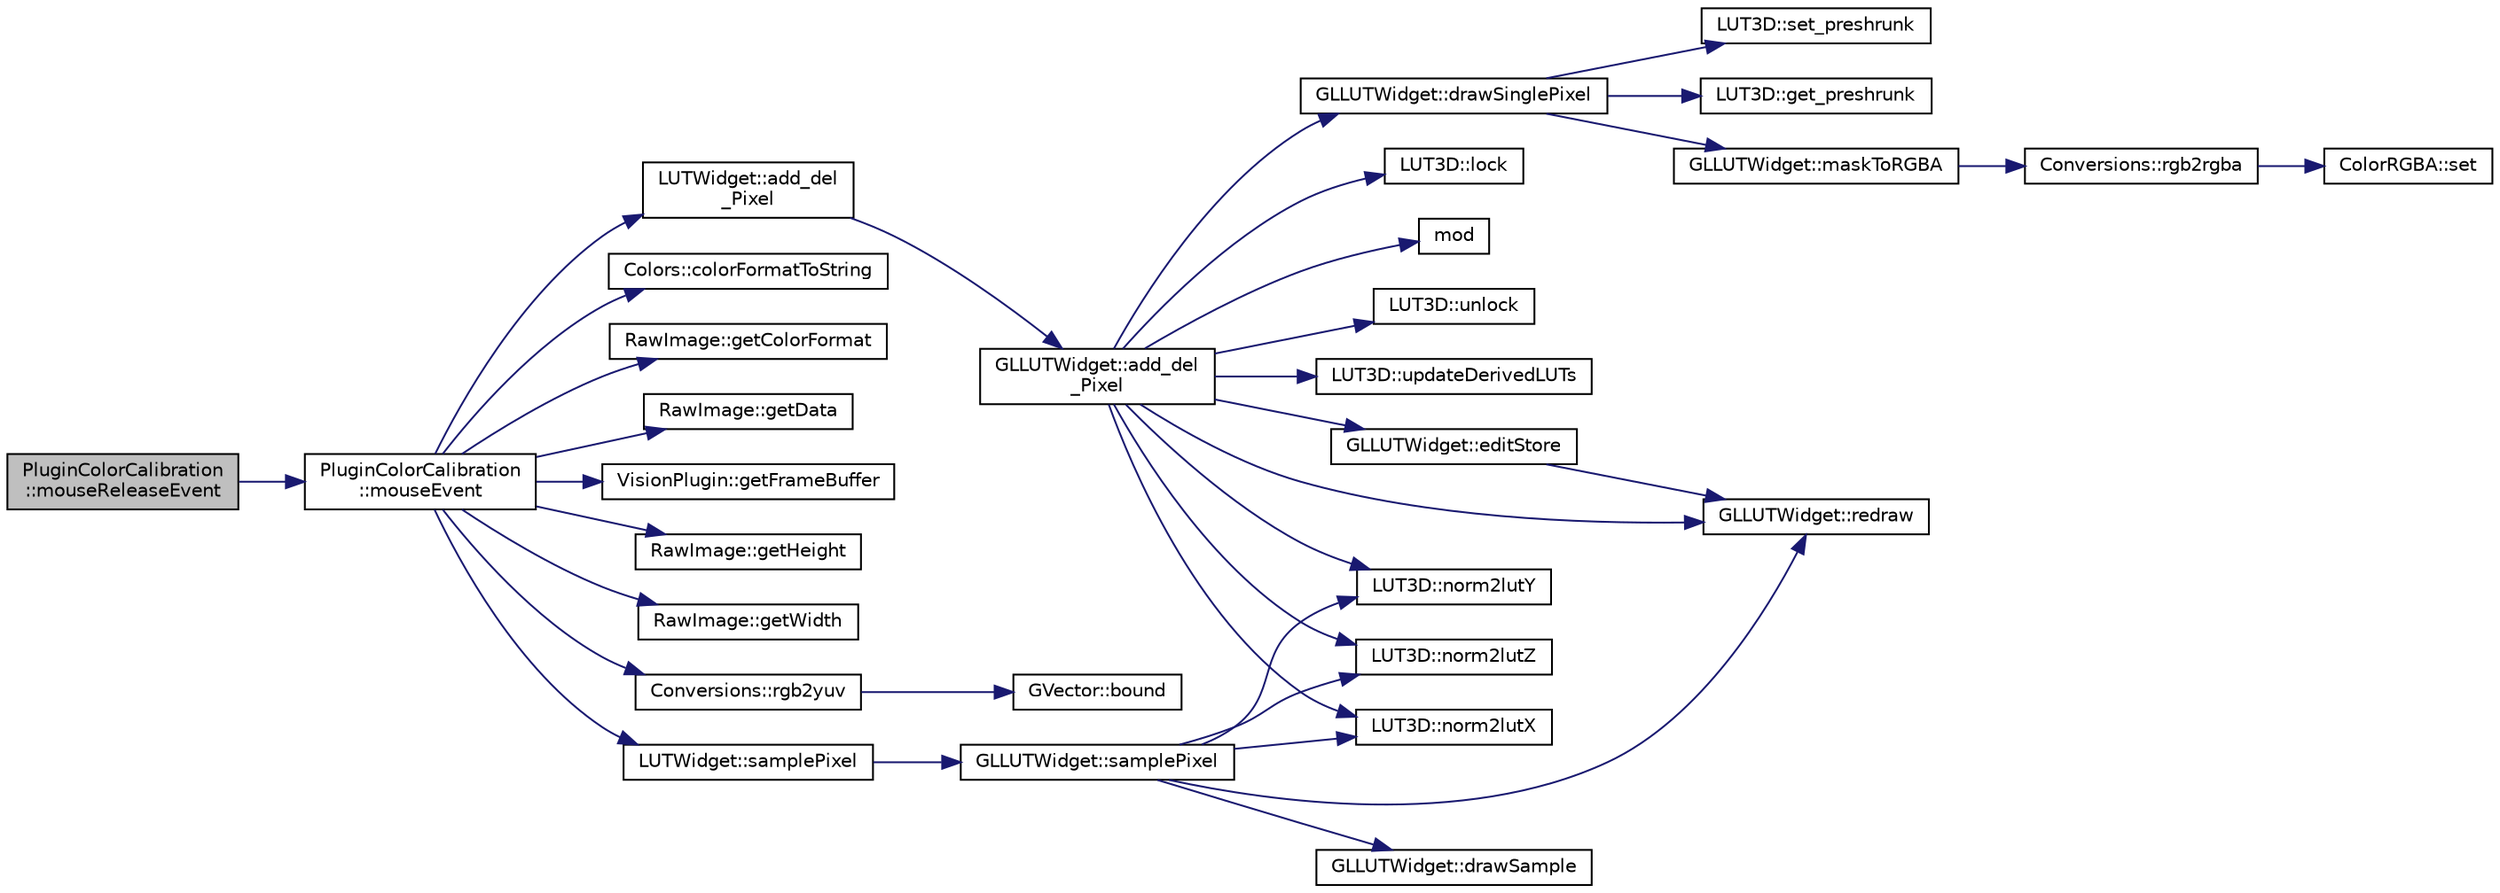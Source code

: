 digraph "PluginColorCalibration::mouseReleaseEvent"
{
 // INTERACTIVE_SVG=YES
  edge [fontname="Helvetica",fontsize="10",labelfontname="Helvetica",labelfontsize="10"];
  node [fontname="Helvetica",fontsize="10",shape=record];
  rankdir="LR";
  Node1 [label="PluginColorCalibration\l::mouseReleaseEvent",height=0.2,width=0.4,color="black", fillcolor="grey75", style="filled", fontcolor="black"];
  Node1 -> Node2 [color="midnightblue",fontsize="10",style="solid",fontname="Helvetica"];
  Node2 [label="PluginColorCalibration\l::mouseEvent",height=0.2,width=0.4,color="black", fillcolor="white", style="filled",URL="$dc/d0e/class_plugin_color_calibration.html#a6e78acd9a597a71b07f5b9204944f842"];
  Node2 -> Node3 [color="midnightblue",fontsize="10",style="solid",fontname="Helvetica"];
  Node3 [label="LUTWidget::add_del\l_Pixel",height=0.2,width=0.4,color="black", fillcolor="white", style="filled",URL="$d3/d1a/class_l_u_t_widget.html#a14de14d9cb88231e1ebff8133d6075b9"];
  Node3 -> Node4 [color="midnightblue",fontsize="10",style="solid",fontname="Helvetica"];
  Node4 [label="GLLUTWidget::add_del\l_Pixel",height=0.2,width=0.4,color="black", fillcolor="white", style="filled",URL="$db/dc5/class_g_l_l_u_t_widget.html#a53d2b4e3f26e92cacbd4866a390b2f03"];
  Node4 -> Node5 [color="midnightblue",fontsize="10",style="solid",fontname="Helvetica"];
  Node5 [label="GLLUTWidget::drawSinglePixel",height=0.2,width=0.4,color="black", fillcolor="white", style="filled",URL="$db/dc5/class_g_l_l_u_t_widget.html#a302b316294d9bef601b8c21ffa53a847"];
  Node5 -> Node6 [color="midnightblue",fontsize="10",style="solid",fontname="Helvetica"];
  Node6 [label="LUT3D::get_preshrunk",height=0.2,width=0.4,color="black", fillcolor="white", style="filled",URL="$d7/d15/class_l_u_t3_d.html#acefad30a4fdd6f471c17ae6b2dae48bb"];
  Node5 -> Node7 [color="midnightblue",fontsize="10",style="solid",fontname="Helvetica"];
  Node7 [label="GLLUTWidget::maskToRGBA",height=0.2,width=0.4,color="black", fillcolor="white", style="filled",URL="$db/dc5/class_g_l_l_u_t_widget.html#ada467c21d865d7a1a71f93cc88d45b7b"];
  Node7 -> Node8 [color="midnightblue",fontsize="10",style="solid",fontname="Helvetica"];
  Node8 [label="Conversions::rgb2rgba",height=0.2,width=0.4,color="black", fillcolor="white", style="filled",URL="$d3/d98/class_conversions.html#a39f50c5bbe9a866a1dd5e6e424899e0b"];
  Node8 -> Node9 [color="midnightblue",fontsize="10",style="solid",fontname="Helvetica"];
  Node9 [label="ColorRGBA::set",height=0.2,width=0.4,color="black", fillcolor="white", style="filled",URL="$d0/d6d/class_color_r_g_b_a.html#ab4c0dc84a96b39f74266ae5d75eabf2b"];
  Node5 -> Node10 [color="midnightblue",fontsize="10",style="solid",fontname="Helvetica"];
  Node10 [label="LUT3D::set_preshrunk",height=0.2,width=0.4,color="black", fillcolor="white", style="filled",URL="$d7/d15/class_l_u_t3_d.html#a3c80598ebb9676cc75d9ad2b42845f01"];
  Node4 -> Node11 [color="midnightblue",fontsize="10",style="solid",fontname="Helvetica"];
  Node11 [label="GLLUTWidget::editStore",height=0.2,width=0.4,color="black", fillcolor="white", style="filled",URL="$db/dc5/class_g_l_l_u_t_widget.html#a0a696c3606d34f1d4793c08afd3d8f9f"];
  Node11 -> Node12 [color="midnightblue",fontsize="10",style="solid",fontname="Helvetica"];
  Node12 [label="GLLUTWidget::redraw",height=0.2,width=0.4,color="black", fillcolor="white", style="filled",URL="$db/dc5/class_g_l_l_u_t_widget.html#ac13c87adcd27fef6fc038a026f9e6a9b"];
  Node4 -> Node13 [color="midnightblue",fontsize="10",style="solid",fontname="Helvetica"];
  Node13 [label="LUT3D::lock",height=0.2,width=0.4,color="black", fillcolor="white", style="filled",URL="$d7/d15/class_l_u_t3_d.html#a69134c6dd481b9d09c60ed36188b2d7e"];
  Node4 -> Node14 [color="midnightblue",fontsize="10",style="solid",fontname="Helvetica"];
  Node14 [label="mod",height=0.2,width=0.4,color="black", fillcolor="white", style="filled",URL="$d0/d36/ssl-vision_2src_2shared_2util_2util_8h.html#a78a67e1d6e2188ab87105cd6b4b4de6b"];
  Node4 -> Node15 [color="midnightblue",fontsize="10",style="solid",fontname="Helvetica"];
  Node15 [label="LUT3D::norm2lutX",height=0.2,width=0.4,color="black", fillcolor="white", style="filled",URL="$d7/d15/class_l_u_t3_d.html#a38db3c2e9c1ef9bb08286a848a283953"];
  Node4 -> Node16 [color="midnightblue",fontsize="10",style="solid",fontname="Helvetica"];
  Node16 [label="LUT3D::norm2lutY",height=0.2,width=0.4,color="black", fillcolor="white", style="filled",URL="$d7/d15/class_l_u_t3_d.html#a915940d86b49d7c27010d242dc7b2df1"];
  Node4 -> Node17 [color="midnightblue",fontsize="10",style="solid",fontname="Helvetica"];
  Node17 [label="LUT3D::norm2lutZ",height=0.2,width=0.4,color="black", fillcolor="white", style="filled",URL="$d7/d15/class_l_u_t3_d.html#a87b4a56c8ab18fc600c5d9b08b2495ee"];
  Node4 -> Node12 [color="midnightblue",fontsize="10",style="solid",fontname="Helvetica"];
  Node4 -> Node18 [color="midnightblue",fontsize="10",style="solid",fontname="Helvetica"];
  Node18 [label="LUT3D::unlock",height=0.2,width=0.4,color="black", fillcolor="white", style="filled",URL="$d7/d15/class_l_u_t3_d.html#a4b72af1e1a325f809dce9dc97b07896a"];
  Node4 -> Node19 [color="midnightblue",fontsize="10",style="solid",fontname="Helvetica"];
  Node19 [label="LUT3D::updateDerivedLUTs",height=0.2,width=0.4,color="black", fillcolor="white", style="filled",URL="$d7/d15/class_l_u_t3_d.html#a6c06d455a74e80fa96c0d6568d8828de"];
  Node2 -> Node20 [color="midnightblue",fontsize="10",style="solid",fontname="Helvetica"];
  Node20 [label="Colors::colorFormatToString",height=0.2,width=0.4,color="black", fillcolor="white", style="filled",URL="$d9/d36/class_colors.html#a085839c597a6262301162471cef99367"];
  Node2 -> Node21 [color="midnightblue",fontsize="10",style="solid",fontname="Helvetica"];
  Node21 [label="RawImage::getColorFormat",height=0.2,width=0.4,color="black", fillcolor="white", style="filled",URL="$d0/d14/class_raw_image.html#af6021575525cf3488c1f32599e579205"];
  Node2 -> Node22 [color="midnightblue",fontsize="10",style="solid",fontname="Helvetica"];
  Node22 [label="RawImage::getData",height=0.2,width=0.4,color="black", fillcolor="white", style="filled",URL="$d0/d14/class_raw_image.html#a3c1af19eaf1cb9fb9a5e758209d24767"];
  Node2 -> Node23 [color="midnightblue",fontsize="10",style="solid",fontname="Helvetica"];
  Node23 [label="VisionPlugin::getFrameBuffer",height=0.2,width=0.4,color="black", fillcolor="white", style="filled",URL="$d8/d1e/class_vision_plugin.html#ad4aa9f444a2e2604839e724d77b28aee",tooltip="this functions provides convenient access to the ring-buffer "];
  Node2 -> Node24 [color="midnightblue",fontsize="10",style="solid",fontname="Helvetica"];
  Node24 [label="RawImage::getHeight",height=0.2,width=0.4,color="black", fillcolor="white", style="filled",URL="$d0/d14/class_raw_image.html#a1ea4625ff40ee5bc6efbfecf474b17ea"];
  Node2 -> Node25 [color="midnightblue",fontsize="10",style="solid",fontname="Helvetica"];
  Node25 [label="RawImage::getWidth",height=0.2,width=0.4,color="black", fillcolor="white", style="filled",URL="$d0/d14/class_raw_image.html#a11b26ab9a3b7a7bee8f0eeb3c567b852"];
  Node2 -> Node26 [color="midnightblue",fontsize="10",style="solid",fontname="Helvetica"];
  Node26 [label="Conversions::rgb2yuv",height=0.2,width=0.4,color="black", fillcolor="white", style="filled",URL="$d3/d98/class_conversions.html#a6a2bb7c888cdc9db276538acf1a8005f"];
  Node26 -> Node27 [color="midnightblue",fontsize="10",style="solid",fontname="Helvetica"];
  Node27 [label="GVector::bound",height=0.2,width=0.4,color="black", fillcolor="white", style="filled",URL="$d5/da9/namespace_g_vector.html#a64a68732d9c3151a31337ff0c1c7e21a"];
  Node2 -> Node28 [color="midnightblue",fontsize="10",style="solid",fontname="Helvetica"];
  Node28 [label="LUTWidget::samplePixel",height=0.2,width=0.4,color="black", fillcolor="white", style="filled",URL="$d3/d1a/class_l_u_t_widget.html#a8b8ff4a31ce3986a458872986d21033c"];
  Node28 -> Node29 [color="midnightblue",fontsize="10",style="solid",fontname="Helvetica"];
  Node29 [label="GLLUTWidget::samplePixel",height=0.2,width=0.4,color="black", fillcolor="white", style="filled",URL="$db/dc5/class_g_l_l_u_t_widget.html#aabff036f33c129b496cb6d9ea8317059"];
  Node29 -> Node30 [color="midnightblue",fontsize="10",style="solid",fontname="Helvetica"];
  Node30 [label="GLLUTWidget::drawSample",height=0.2,width=0.4,color="black", fillcolor="white", style="filled",URL="$db/dc5/class_g_l_l_u_t_widget.html#a8c32c3f665a66a48748ca097e06d8db3"];
  Node29 -> Node15 [color="midnightblue",fontsize="10",style="solid",fontname="Helvetica"];
  Node29 -> Node16 [color="midnightblue",fontsize="10",style="solid",fontname="Helvetica"];
  Node29 -> Node17 [color="midnightblue",fontsize="10",style="solid",fontname="Helvetica"];
  Node29 -> Node12 [color="midnightblue",fontsize="10",style="solid",fontname="Helvetica"];
}
